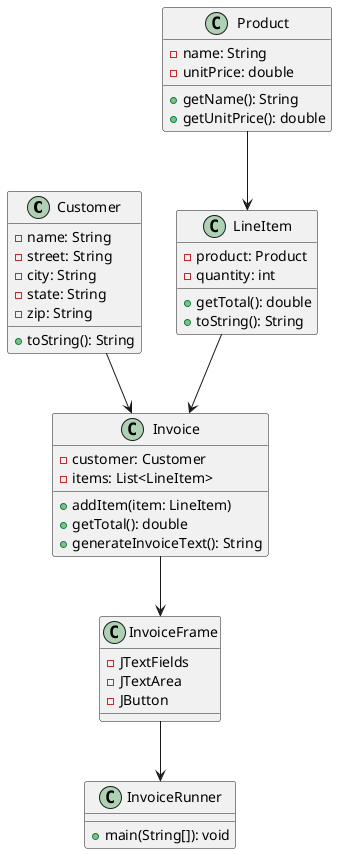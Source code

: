 @startuml
class Customer {
    - name: String
    - street: String
    - city: String
    - state: String
    - zip: String
    + toString(): String
}

class Product {
    - name: String
    - unitPrice: double
    + getName(): String
    + getUnitPrice(): double
}

class LineItem {
    - product: Product
    - quantity: int
    + getTotal(): double
    + toString(): String
}

class Invoice {
    - customer: Customer
    - items: List<LineItem>
    + addItem(item: LineItem)
    + getTotal(): double
    + generateInvoiceText(): String
}

class InvoiceFrame {
    - JTextFields
    - JTextArea
    - JButton
}

class InvoiceRunner {
    + main(String[]): void
}

Customer --> Invoice
Product --> LineItem
LineItem --> Invoice
Invoice --> InvoiceFrame
InvoiceFrame --> InvoiceRunner

@enduml
